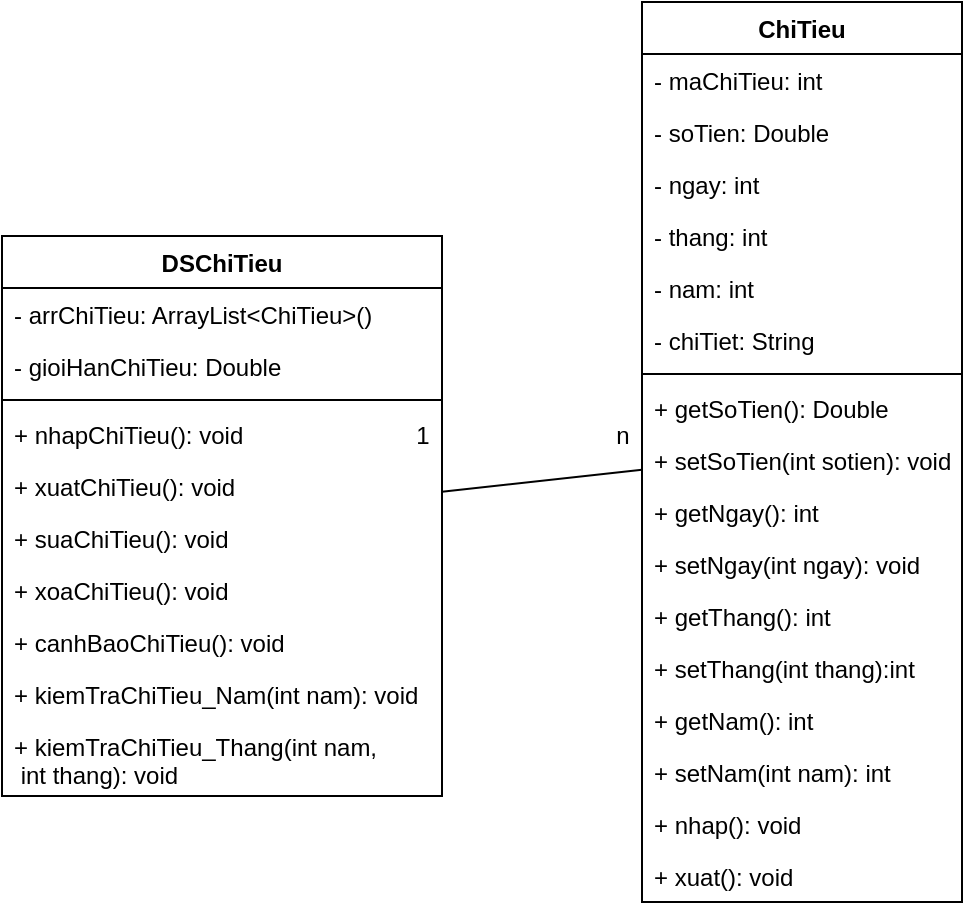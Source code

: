 <mxfile version="14.7.0" type="github">
  <diagram id="E7p46zmwXC4tNXd8jsAR" name="Page-1">
    <mxGraphModel dx="1888" dy="1648" grid="1" gridSize="10" guides="1" tooltips="1" connect="1" arrows="1" fold="1" page="1" pageScale="1" pageWidth="850" pageHeight="1100" math="0" shadow="0">
      <root>
        <mxCell id="0" />
        <mxCell id="1" parent="0" />
        <mxCell id="-UzbbC5Cm0HuVs2AoaGU-1" value="ChiTieu" style="swimlane;fontStyle=1;align=center;verticalAlign=top;childLayout=stackLayout;horizontal=1;startSize=26;horizontalStack=0;resizeParent=1;resizeParentMax=0;resizeLast=0;collapsible=1;marginBottom=0;" parent="1" vertex="1">
          <mxGeometry x="200" y="-57" width="160" height="450" as="geometry" />
        </mxCell>
        <mxCell id="7xS4dSEuNHX6Ny65K52u-7" value="- maChiTieu: int" style="text;strokeColor=none;fillColor=none;align=left;verticalAlign=top;spacingLeft=4;spacingRight=4;overflow=hidden;rotatable=0;points=[[0,0.5],[1,0.5]];portConstraint=eastwest;" vertex="1" parent="-UzbbC5Cm0HuVs2AoaGU-1">
          <mxGeometry y="26" width="160" height="26" as="geometry" />
        </mxCell>
        <mxCell id="-UzbbC5Cm0HuVs2AoaGU-2" value="- soTien: Double" style="text;strokeColor=none;fillColor=none;align=left;verticalAlign=top;spacingLeft=4;spacingRight=4;overflow=hidden;rotatable=0;points=[[0,0.5],[1,0.5]];portConstraint=eastwest;" parent="-UzbbC5Cm0HuVs2AoaGU-1" vertex="1">
          <mxGeometry y="52" width="160" height="26" as="geometry" />
        </mxCell>
        <mxCell id="-UzbbC5Cm0HuVs2AoaGU-5" value="- ngay: int" style="text;strokeColor=none;fillColor=none;align=left;verticalAlign=top;spacingLeft=4;spacingRight=4;overflow=hidden;rotatable=0;points=[[0,0.5],[1,0.5]];portConstraint=eastwest;" parent="-UzbbC5Cm0HuVs2AoaGU-1" vertex="1">
          <mxGeometry y="78" width="160" height="26" as="geometry" />
        </mxCell>
        <mxCell id="-UzbbC5Cm0HuVs2AoaGU-7" value="- thang: int" style="text;strokeColor=none;fillColor=none;align=left;verticalAlign=top;spacingLeft=4;spacingRight=4;overflow=hidden;rotatable=0;points=[[0,0.5],[1,0.5]];portConstraint=eastwest;" parent="-UzbbC5Cm0HuVs2AoaGU-1" vertex="1">
          <mxGeometry y="104" width="160" height="26" as="geometry" />
        </mxCell>
        <mxCell id="-UzbbC5Cm0HuVs2AoaGU-8" value="- nam: int" style="text;strokeColor=none;fillColor=none;align=left;verticalAlign=top;spacingLeft=4;spacingRight=4;overflow=hidden;rotatable=0;points=[[0,0.5],[1,0.5]];portConstraint=eastwest;" parent="-UzbbC5Cm0HuVs2AoaGU-1" vertex="1">
          <mxGeometry y="130" width="160" height="26" as="geometry" />
        </mxCell>
        <mxCell id="aImvH2YiYIwHe-dZgJxx-9" value="- chiTiet: String" style="text;strokeColor=none;fillColor=none;align=left;verticalAlign=top;spacingLeft=4;spacingRight=4;overflow=hidden;rotatable=0;points=[[0,0.5],[1,0.5]];portConstraint=eastwest;" parent="-UzbbC5Cm0HuVs2AoaGU-1" vertex="1">
          <mxGeometry y="156" width="160" height="26" as="geometry" />
        </mxCell>
        <mxCell id="-UzbbC5Cm0HuVs2AoaGU-3" value="" style="line;strokeWidth=1;fillColor=none;align=left;verticalAlign=middle;spacingTop=-1;spacingLeft=3;spacingRight=3;rotatable=0;labelPosition=right;points=[];portConstraint=eastwest;" parent="-UzbbC5Cm0HuVs2AoaGU-1" vertex="1">
          <mxGeometry y="182" width="160" height="8" as="geometry" />
        </mxCell>
        <mxCell id="-UzbbC5Cm0HuVs2AoaGU-4" value="+ getSoTien(): Double" style="text;strokeColor=none;fillColor=none;align=left;verticalAlign=top;spacingLeft=4;spacingRight=4;overflow=hidden;rotatable=0;points=[[0,0.5],[1,0.5]];portConstraint=eastwest;" parent="-UzbbC5Cm0HuVs2AoaGU-1" vertex="1">
          <mxGeometry y="190" width="160" height="26" as="geometry" />
        </mxCell>
        <mxCell id="-UzbbC5Cm0HuVs2AoaGU-19" value="+ setSoTien(int sotien): void" style="text;strokeColor=none;fillColor=none;align=left;verticalAlign=top;spacingLeft=4;spacingRight=4;overflow=hidden;rotatable=0;points=[[0,0.5],[1,0.5]];portConstraint=eastwest;" parent="-UzbbC5Cm0HuVs2AoaGU-1" vertex="1">
          <mxGeometry y="216" width="160" height="26" as="geometry" />
        </mxCell>
        <mxCell id="-UzbbC5Cm0HuVs2AoaGU-21" value="+ getNgay(): int" style="text;strokeColor=none;fillColor=none;align=left;verticalAlign=top;spacingLeft=4;spacingRight=4;overflow=hidden;rotatable=0;points=[[0,0.5],[1,0.5]];portConstraint=eastwest;" parent="-UzbbC5Cm0HuVs2AoaGU-1" vertex="1">
          <mxGeometry y="242" width="160" height="26" as="geometry" />
        </mxCell>
        <mxCell id="-UzbbC5Cm0HuVs2AoaGU-22" value="+ setNgay(int ngay): void" style="text;strokeColor=none;fillColor=none;align=left;verticalAlign=top;spacingLeft=4;spacingRight=4;overflow=hidden;rotatable=0;points=[[0,0.5],[1,0.5]];portConstraint=eastwest;" parent="-UzbbC5Cm0HuVs2AoaGU-1" vertex="1">
          <mxGeometry y="268" width="160" height="26" as="geometry" />
        </mxCell>
        <mxCell id="-UzbbC5Cm0HuVs2AoaGU-24" value="+ getThang(): int" style="text;strokeColor=none;fillColor=none;align=left;verticalAlign=top;spacingLeft=4;spacingRight=4;overflow=hidden;rotatable=0;points=[[0,0.5],[1,0.5]];portConstraint=eastwest;" parent="-UzbbC5Cm0HuVs2AoaGU-1" vertex="1">
          <mxGeometry y="294" width="160" height="26" as="geometry" />
        </mxCell>
        <mxCell id="-UzbbC5Cm0HuVs2AoaGU-20" value="+ setThang(int thang):int" style="text;strokeColor=none;fillColor=none;align=left;verticalAlign=top;spacingLeft=4;spacingRight=4;overflow=hidden;rotatable=0;points=[[0,0.5],[1,0.5]];portConstraint=eastwest;" parent="-UzbbC5Cm0HuVs2AoaGU-1" vertex="1">
          <mxGeometry y="320" width="160" height="26" as="geometry" />
        </mxCell>
        <mxCell id="-UzbbC5Cm0HuVs2AoaGU-23" value="+ getNam(): int" style="text;strokeColor=none;fillColor=none;align=left;verticalAlign=top;spacingLeft=4;spacingRight=4;overflow=hidden;rotatable=0;points=[[0,0.5],[1,0.5]];portConstraint=eastwest;" parent="-UzbbC5Cm0HuVs2AoaGU-1" vertex="1">
          <mxGeometry y="346" width="160" height="26" as="geometry" />
        </mxCell>
        <mxCell id="aImvH2YiYIwHe-dZgJxx-6" value="+ setNam(int nam): int" style="text;strokeColor=none;fillColor=none;align=left;verticalAlign=top;spacingLeft=4;spacingRight=4;overflow=hidden;rotatable=0;points=[[0,0.5],[1,0.5]];portConstraint=eastwest;" parent="-UzbbC5Cm0HuVs2AoaGU-1" vertex="1">
          <mxGeometry y="372" width="160" height="26" as="geometry" />
        </mxCell>
        <mxCell id="aImvH2YiYIwHe-dZgJxx-7" value="+ nhap(): void" style="text;strokeColor=none;fillColor=none;align=left;verticalAlign=top;spacingLeft=4;spacingRight=4;overflow=hidden;rotatable=0;points=[[0,0.5],[1,0.5]];portConstraint=eastwest;" parent="-UzbbC5Cm0HuVs2AoaGU-1" vertex="1">
          <mxGeometry y="398" width="160" height="26" as="geometry" />
        </mxCell>
        <mxCell id="aImvH2YiYIwHe-dZgJxx-8" value="+ xuat(): void" style="text;strokeColor=none;fillColor=none;align=left;verticalAlign=top;spacingLeft=4;spacingRight=4;overflow=hidden;rotatable=0;points=[[0,0.5],[1,0.5]];portConstraint=eastwest;" parent="-UzbbC5Cm0HuVs2AoaGU-1" vertex="1">
          <mxGeometry y="424" width="160" height="26" as="geometry" />
        </mxCell>
        <mxCell id="-UzbbC5Cm0HuVs2AoaGU-15" value="DSChiTieu" style="swimlane;fontStyle=1;align=center;verticalAlign=top;childLayout=stackLayout;horizontal=1;startSize=26;horizontalStack=0;resizeParent=1;resizeParentMax=0;resizeLast=0;collapsible=1;marginBottom=0;" parent="1" vertex="1">
          <mxGeometry x="-120" y="60" width="220" height="280" as="geometry" />
        </mxCell>
        <mxCell id="-UzbbC5Cm0HuVs2AoaGU-16" value="- arrChiTieu: ArrayList&lt;ChiTieu&gt;()" style="text;strokeColor=none;fillColor=none;align=left;verticalAlign=top;spacingLeft=4;spacingRight=4;overflow=hidden;rotatable=0;points=[[0,0.5],[1,0.5]];portConstraint=eastwest;" parent="-UzbbC5Cm0HuVs2AoaGU-15" vertex="1">
          <mxGeometry y="26" width="220" height="26" as="geometry" />
        </mxCell>
        <mxCell id="aImvH2YiYIwHe-dZgJxx-5" value="- gioiHanChiTieu: Double" style="text;strokeColor=none;fillColor=none;align=left;verticalAlign=top;spacingLeft=4;spacingRight=4;overflow=hidden;rotatable=0;points=[[0,0.5],[1,0.5]];portConstraint=eastwest;" parent="-UzbbC5Cm0HuVs2AoaGU-15" vertex="1">
          <mxGeometry y="52" width="220" height="26" as="geometry" />
        </mxCell>
        <mxCell id="-UzbbC5Cm0HuVs2AoaGU-17" value="" style="line;strokeWidth=1;fillColor=none;align=left;verticalAlign=middle;spacingTop=-1;spacingLeft=3;spacingRight=3;rotatable=0;labelPosition=right;points=[];portConstraint=eastwest;" parent="-UzbbC5Cm0HuVs2AoaGU-15" vertex="1">
          <mxGeometry y="78" width="220" height="8" as="geometry" />
        </mxCell>
        <mxCell id="-UzbbC5Cm0HuVs2AoaGU-18" value="+ nhapChiTieu(): void" style="text;strokeColor=none;fillColor=none;align=left;verticalAlign=top;spacingLeft=4;spacingRight=4;overflow=hidden;rotatable=0;points=[[0,0.5],[1,0.5]];portConstraint=eastwest;" parent="-UzbbC5Cm0HuVs2AoaGU-15" vertex="1">
          <mxGeometry y="86" width="220" height="26" as="geometry" />
        </mxCell>
        <mxCell id="aImvH2YiYIwHe-dZgJxx-3" value="+ xuatChiTieu(): void" style="text;strokeColor=none;fillColor=none;align=left;verticalAlign=top;spacingLeft=4;spacingRight=4;overflow=hidden;rotatable=0;points=[[0,0.5],[1,0.5]];portConstraint=eastwest;" parent="-UzbbC5Cm0HuVs2AoaGU-15" vertex="1">
          <mxGeometry y="112" width="220" height="26" as="geometry" />
        </mxCell>
        <mxCell id="aImvH2YiYIwHe-dZgJxx-4" value="+ suaChiTieu(): void" style="text;strokeColor=none;fillColor=none;align=left;verticalAlign=top;spacingLeft=4;spacingRight=4;overflow=hidden;rotatable=0;points=[[0,0.5],[1,0.5]];portConstraint=eastwest;" parent="-UzbbC5Cm0HuVs2AoaGU-15" vertex="1">
          <mxGeometry y="138" width="220" height="26" as="geometry" />
        </mxCell>
        <mxCell id="aImvH2YiYIwHe-dZgJxx-2" value="+ xoaChiTieu(): void" style="text;strokeColor=none;fillColor=none;align=left;verticalAlign=top;spacingLeft=4;spacingRight=4;overflow=hidden;rotatable=0;points=[[0,0.5],[1,0.5]];portConstraint=eastwest;" parent="-UzbbC5Cm0HuVs2AoaGU-15" vertex="1">
          <mxGeometry y="164" width="220" height="26" as="geometry" />
        </mxCell>
        <mxCell id="7xS4dSEuNHX6Ny65K52u-2" value="+ canhBaoChiTieu(): void" style="text;strokeColor=none;fillColor=none;align=left;verticalAlign=top;spacingLeft=4;spacingRight=4;overflow=hidden;rotatable=0;points=[[0,0.5],[1,0.5]];portConstraint=eastwest;" vertex="1" parent="-UzbbC5Cm0HuVs2AoaGU-15">
          <mxGeometry y="190" width="220" height="26" as="geometry" />
        </mxCell>
        <mxCell id="7xS4dSEuNHX6Ny65K52u-8" value="+ kiemTraChiTieu_Nam(int nam): void" style="text;strokeColor=none;fillColor=none;align=left;verticalAlign=top;spacingLeft=4;spacingRight=4;overflow=hidden;rotatable=0;points=[[0,0.5],[1,0.5]];portConstraint=eastwest;" vertex="1" parent="-UzbbC5Cm0HuVs2AoaGU-15">
          <mxGeometry y="216" width="220" height="26" as="geometry" />
        </mxCell>
        <mxCell id="7xS4dSEuNHX6Ny65K52u-9" value="+ kiemTraChiTieu_Thang(int nam,&#xa; int thang): void" style="text;strokeColor=none;fillColor=none;align=left;verticalAlign=top;spacingLeft=4;spacingRight=4;overflow=hidden;rotatable=0;points=[[0,0.5],[1,0.5]];portConstraint=eastwest;" vertex="1" parent="-UzbbC5Cm0HuVs2AoaGU-15">
          <mxGeometry y="242" width="220" height="38" as="geometry" />
        </mxCell>
        <mxCell id="7xS4dSEuNHX6Ny65K52u-4" value="" style="endArrow=none;html=1;" edge="1" parent="1" source="-UzbbC5Cm0HuVs2AoaGU-15" target="-UzbbC5Cm0HuVs2AoaGU-1">
          <mxGeometry width="50" height="50" relative="1" as="geometry">
            <mxPoint x="220" y="270" as="sourcePoint" />
            <mxPoint x="270" y="220" as="targetPoint" />
          </mxGeometry>
        </mxCell>
        <mxCell id="7xS4dSEuNHX6Ny65K52u-5" value="1" style="text;html=1;align=center;verticalAlign=middle;resizable=0;points=[];autosize=1;strokeColor=none;" vertex="1" parent="1">
          <mxGeometry x="80" y="150" width="20" height="20" as="geometry" />
        </mxCell>
        <mxCell id="7xS4dSEuNHX6Ny65K52u-6" value="n" style="text;html=1;align=center;verticalAlign=middle;resizable=0;points=[];autosize=1;strokeColor=none;" vertex="1" parent="1">
          <mxGeometry x="180" y="150" width="20" height="20" as="geometry" />
        </mxCell>
      </root>
    </mxGraphModel>
  </diagram>
</mxfile>
